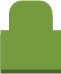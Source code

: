 <?xml version="1.0" encoding="UTF-8"?>
<dia:diagram xmlns:dia="http://www.lysator.liu.se/~alla/dia/">
  <dia:layer name="Fondo" visible="true" active="true">
    <dia:group>
      <dia:group>
        <dia:group>
          <dia:object type="Standard - Beziergon" version="0" id="O0">
            <dia:attribute name="obj_pos">
              <dia:point val="3.696,2.322"/>
            </dia:attribute>
            <dia:attribute name="obj_bb">
              <dia:rectangle val="1.146,0.835;4.121,4.235"/>
            </dia:attribute>
            <dia:attribute name="bez_points">
              <dia:point val="3.696,2.322"/>
              <dia:point val="3.696,1.472"/>
              <dia:point val="3.696,2.322"/>
              <dia:point val="3.696,1.472"/>
              <dia:point val="3.696,1.12"/>
              <dia:point val="3.41,0.835"/>
              <dia:point val="3.058,0.835"/>
              <dia:point val="2.208,0.835"/>
              <dia:point val="3.058,0.835"/>
              <dia:point val="2.208,0.835"/>
              <dia:point val="1.856,0.835"/>
              <dia:point val="1.571,1.12"/>
              <dia:point val="1.571,1.472"/>
              <dia:point val="1.571,2.322"/>
              <dia:point val="1.571,1.472"/>
              <dia:point val="1.571,2.322"/>
              <dia:point val="1.146,2.322"/>
              <dia:point val="1.571,2.322"/>
              <dia:point val="1.146,2.322"/>
              <dia:point val="1.146,4.235"/>
              <dia:point val="1.146,2.322"/>
              <dia:point val="1.146,4.235"/>
              <dia:point val="4.121,4.235"/>
              <dia:point val="1.146,4.235"/>
              <dia:point val="4.121,4.235"/>
              <dia:point val="4.121,2.322"/>
              <dia:point val="4.121,4.235"/>
              <dia:point val="4.121,2.322"/>
              <dia:point val="3.696,2.322"/>
              <dia:point val="4.121,2.322"/>
            </dia:attribute>
            <dia:attribute name="corner_types">
              <dia:enum val="-1200007512"/>
              <dia:enum val="0"/>
              <dia:enum val="0"/>
              <dia:enum val="0"/>
              <dia:enum val="0"/>
              <dia:enum val="0"/>
              <dia:enum val="0"/>
              <dia:enum val="0"/>
              <dia:enum val="0"/>
              <dia:enum val="0"/>
              <dia:enum val="0"/>
            </dia:attribute>
            <dia:attribute name="line_color">
              <dia:color val="#4d622c"/>
            </dia:attribute>
            <dia:attribute name="line_width">
              <dia:real val="0"/>
            </dia:attribute>
            <dia:attribute name="inner_color">
              <dia:color val="#4d622c"/>
            </dia:attribute>
            <dia:attribute name="show_background">
              <dia:boolean val="true"/>
            </dia:attribute>
          </dia:object>
          <dia:object type="Standard - Beziergon" version="0" id="O1">
            <dia:attribute name="obj_pos">
              <dia:point val="3.271,2.322"/>
            </dia:attribute>
            <dia:attribute name="obj_bb">
              <dia:rectangle val="1.996,1.26;3.271,3.322"/>
            </dia:attribute>
            <dia:attribute name="bez_points">
              <dia:point val="3.271,2.322"/>
              <dia:point val="1.996,2.322"/>
              <dia:point val="3.271,2.322"/>
              <dia:point val="1.996,2.322"/>
              <dia:point val="1.996,1.642"/>
              <dia:point val="1.996,2.322"/>
              <dia:point val="1.996,1.642"/>
              <dia:point val="1.996,1.431"/>
              <dia:point val="2.167,1.26"/>
              <dia:point val="2.379,1.26"/>
              <dia:point val="2.888,1.26"/>
              <dia:point val="2.379,1.26"/>
              <dia:point val="2.888,1.26"/>
              <dia:point val="3.099,1.26"/>
              <dia:point val="3.271,1.431"/>
              <dia:point val="3.271,1.642"/>
              <dia:point val="3.271,2.322"/>
              <dia:point val="3.271,1.642"/>
              <dia:point val="3.271,2.322"/>
              <dia:point val="3.271,2.322"/>
              <dia:point val="3.271,1.642"/>
            </dia:attribute>
            <dia:attribute name="corner_types">
              <dia:enum val="-1200007528"/>
              <dia:enum val="0"/>
              <dia:enum val="0"/>
              <dia:enum val="0"/>
              <dia:enum val="0"/>
              <dia:enum val="0"/>
              <dia:enum val="0"/>
              <dia:enum val="0"/>
            </dia:attribute>
            <dia:attribute name="line_color">
              <dia:color val="#4d622c"/>
            </dia:attribute>
            <dia:attribute name="line_width">
              <dia:real val="0"/>
            </dia:attribute>
            <dia:attribute name="inner_color">
              <dia:color val="#4d622c"/>
            </dia:attribute>
            <dia:attribute name="show_background">
              <dia:boolean val="true"/>
            </dia:attribute>
          </dia:object>
        </dia:group>
        <dia:group>
          <dia:object type="Standard - Beziergon" version="0" id="O2">
            <dia:attribute name="obj_pos">
              <dia:point val="3.696,2.122"/>
            </dia:attribute>
            <dia:attribute name="obj_bb">
              <dia:rectangle val="1.146,0.635;4.121,4.035"/>
            </dia:attribute>
            <dia:attribute name="bez_points">
              <dia:point val="3.696,2.122"/>
              <dia:point val="3.696,1.272"/>
              <dia:point val="3.696,2.122"/>
              <dia:point val="3.696,1.272"/>
              <dia:point val="3.696,0.92"/>
              <dia:point val="3.41,0.635"/>
              <dia:point val="3.058,0.635"/>
              <dia:point val="2.208,0.635"/>
              <dia:point val="3.058,0.635"/>
              <dia:point val="2.208,0.635"/>
              <dia:point val="1.856,0.635"/>
              <dia:point val="1.571,0.92"/>
              <dia:point val="1.571,1.272"/>
              <dia:point val="1.571,2.122"/>
              <dia:point val="1.571,1.272"/>
              <dia:point val="1.571,2.122"/>
              <dia:point val="1.146,2.122"/>
              <dia:point val="1.571,2.122"/>
              <dia:point val="1.146,2.122"/>
              <dia:point val="1.146,4.035"/>
              <dia:point val="1.146,2.122"/>
              <dia:point val="1.146,4.035"/>
              <dia:point val="4.121,4.035"/>
              <dia:point val="1.146,4.035"/>
              <dia:point val="4.121,4.035"/>
              <dia:point val="4.121,2.122"/>
              <dia:point val="4.121,4.035"/>
              <dia:point val="4.121,2.122"/>
              <dia:point val="3.696,2.122"/>
              <dia:point val="4.121,2.122"/>
            </dia:attribute>
            <dia:attribute name="corner_types">
              <dia:enum val="-1200007512"/>
              <dia:enum val="0"/>
              <dia:enum val="0"/>
              <dia:enum val="0"/>
              <dia:enum val="0"/>
              <dia:enum val="0"/>
              <dia:enum val="0"/>
              <dia:enum val="0"/>
              <dia:enum val="0"/>
              <dia:enum val="0"/>
              <dia:enum val="0"/>
            </dia:attribute>
            <dia:attribute name="line_color">
              <dia:color val="#769b3f"/>
            </dia:attribute>
            <dia:attribute name="line_width">
              <dia:real val="0"/>
            </dia:attribute>
            <dia:attribute name="inner_color">
              <dia:color val="#769b3f"/>
            </dia:attribute>
            <dia:attribute name="show_background">
              <dia:boolean val="true"/>
            </dia:attribute>
          </dia:object>
          <dia:object type="Standard - Beziergon" version="0" id="O3">
            <dia:attribute name="obj_pos">
              <dia:point val="3.271,2.122"/>
            </dia:attribute>
            <dia:attribute name="obj_bb">
              <dia:rectangle val="1.996,1.06;3.271,3.122"/>
            </dia:attribute>
            <dia:attribute name="bez_points">
              <dia:point val="3.271,2.122"/>
              <dia:point val="1.996,2.122"/>
              <dia:point val="3.271,2.122"/>
              <dia:point val="1.996,2.122"/>
              <dia:point val="1.996,1.442"/>
              <dia:point val="1.996,2.122"/>
              <dia:point val="1.996,1.442"/>
              <dia:point val="1.996,1.231"/>
              <dia:point val="2.167,1.06"/>
              <dia:point val="2.379,1.06"/>
              <dia:point val="2.888,1.06"/>
              <dia:point val="2.379,1.06"/>
              <dia:point val="2.888,1.06"/>
              <dia:point val="3.099,1.06"/>
              <dia:point val="3.271,1.231"/>
              <dia:point val="3.271,1.442"/>
              <dia:point val="3.271,2.122"/>
              <dia:point val="3.271,1.442"/>
              <dia:point val="3.271,2.122"/>
              <dia:point val="3.271,2.122"/>
              <dia:point val="3.271,1.442"/>
            </dia:attribute>
            <dia:attribute name="corner_types">
              <dia:enum val="-1200007528"/>
              <dia:enum val="0"/>
              <dia:enum val="0"/>
              <dia:enum val="0"/>
              <dia:enum val="0"/>
              <dia:enum val="0"/>
              <dia:enum val="0"/>
              <dia:enum val="0"/>
            </dia:attribute>
            <dia:attribute name="line_color">
              <dia:color val="#769b3f"/>
            </dia:attribute>
            <dia:attribute name="line_width">
              <dia:real val="0"/>
            </dia:attribute>
            <dia:attribute name="inner_color">
              <dia:color val="#769b3f"/>
            </dia:attribute>
            <dia:attribute name="show_background">
              <dia:boolean val="true"/>
            </dia:attribute>
          </dia:object>
        </dia:group>
      </dia:group>
    </dia:group>
  </dia:layer>
</dia:diagram>
